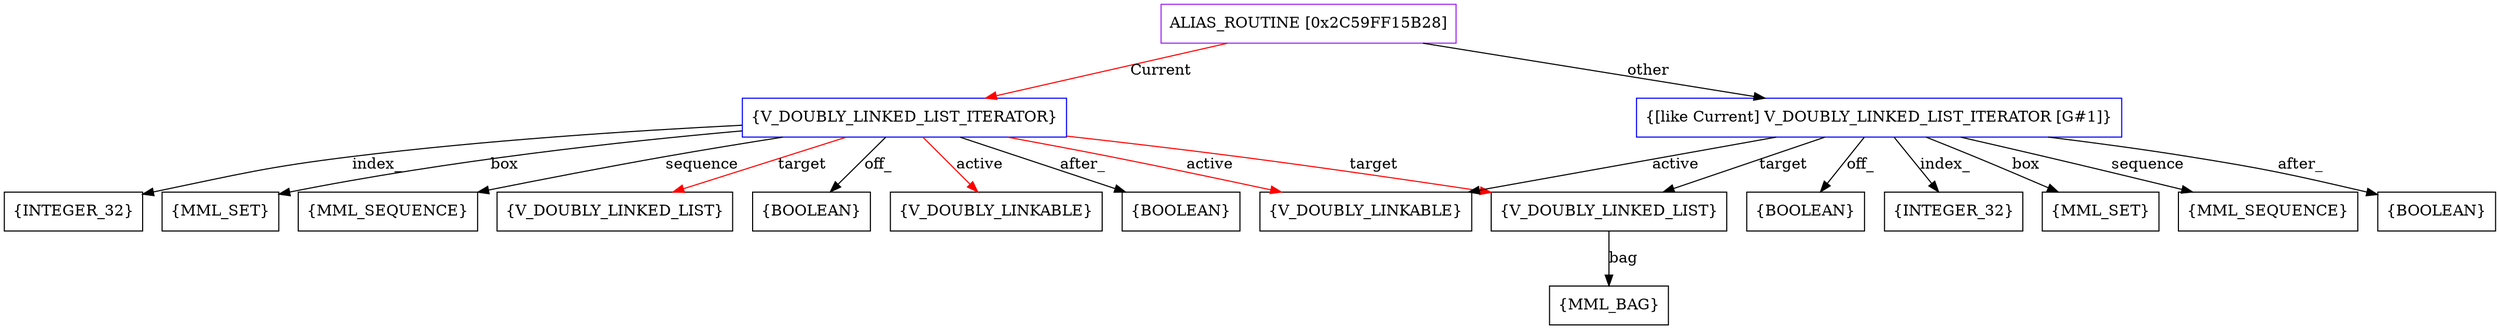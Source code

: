 digraph g {
	node [shape=box]
	b1[color=purple label=<ALIAS_ROUTINE [0x2C59FF15B28]>]
	b2[color=blue label=<{V_DOUBLY_LINKED_LIST_ITERATOR}>]
	b3[label=<{BOOLEAN}>]
	b4[label=<{INTEGER_32}>]
	b5[label=<{MML_SET}>]
	b6[label=<{MML_SEQUENCE}>]
	b7[label=<{V_DOUBLY_LINKED_LIST}>]
	b8[label=<{V_DOUBLY_LINKED_LIST}>]
	b9[label=<{MML_BAG}>]
	b10[label=<{V_DOUBLY_LINKABLE}>]
	b11[label=<{V_DOUBLY_LINKABLE}>]
	b12[label=<{BOOLEAN}>]
	b13[color=blue label=<{[like Current] V_DOUBLY_LINKED_LIST_ITERATOR [G#1]}>]
	b14[label=<{BOOLEAN}>]
	b15[label=<{INTEGER_32}>]
	b16[label=<{MML_SET}>]
	b17[label=<{MML_SEQUENCE}>]
	b18[label=<{BOOLEAN}>]
	b1->b2[color=red label=<Current>]
	b2->b3[label=<off_>]
	b2->b4[label=<index_>]
	b2->b5[label=<box>]
	b2->b6[label=<sequence>]
	b2->b7[color=red label=<target>]
	b2->b8[color=red label=<target>]
	b8->b9[label=<bag>]
	b2->b10[color=red label=<active>]
	b2->b11[color=red label=<active>]
	b2->b12[label=<after_>]
	b1->b13[label=<other>]
	b13->b14[label=<off_>]
	b13->b15[label=<index_>]
	b13->b16[label=<box>]
	b13->b17[label=<sequence>]
	b13->b8[label=<target>]
	b13->b11[label=<active>]
	b13->b18[label=<after_>]
}
